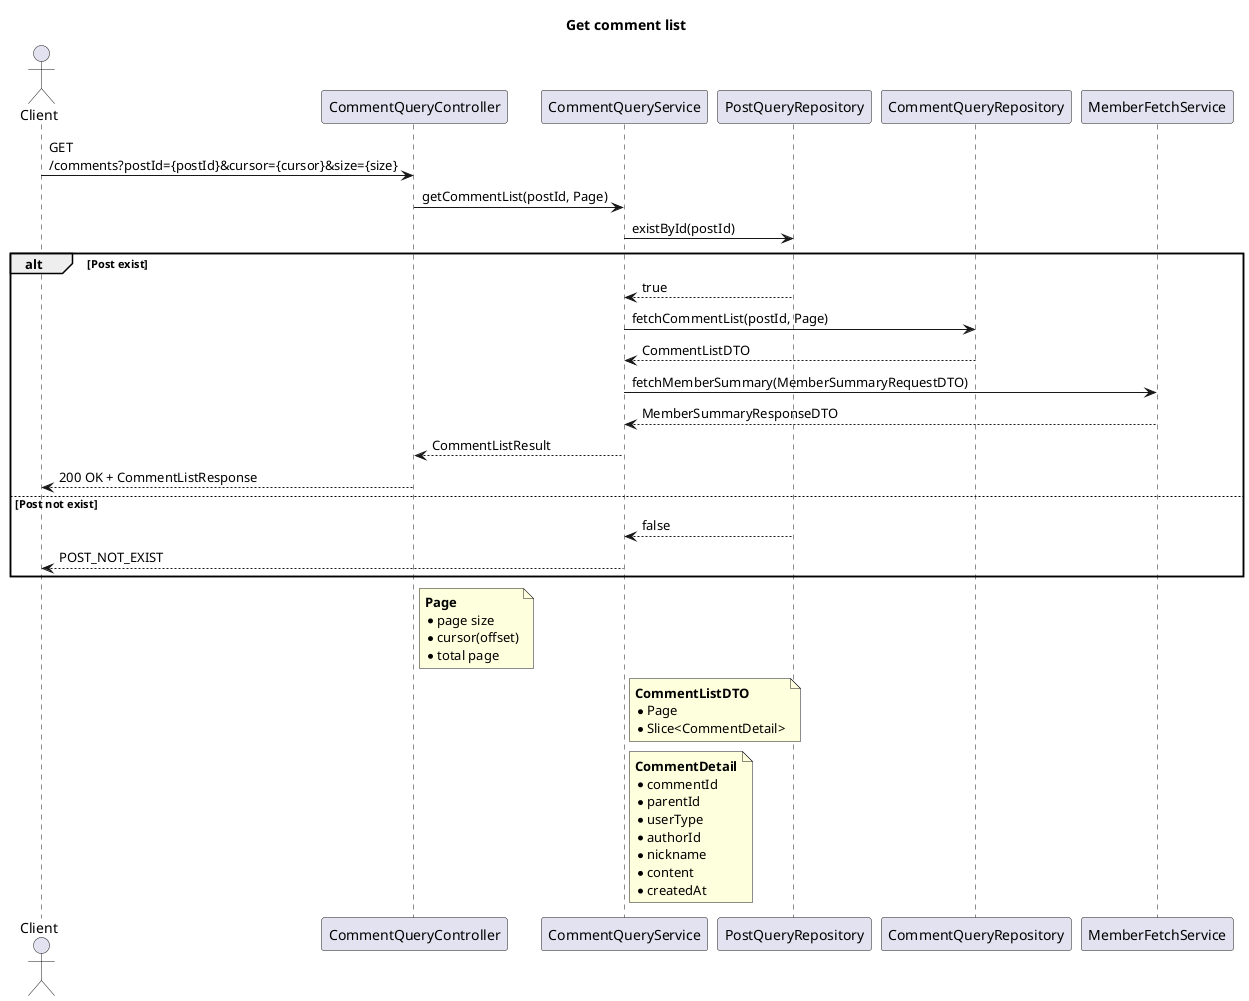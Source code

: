@startuml getCommentListSeq
title Get comment list

actor Client
participant CommentQueryController
participant CommentQueryService
participant PostQueryRepository
participant CommentQueryRepository
participant MemberFetchService

Client -> CommentQueryController : GET\n/comments?postId={postId}&cursor={cursor}&size={size}
CommentQueryController -> CommentQueryService : getCommentList(postId, Page)

CommentQueryService -> PostQueryRepository : existById(postId)
alt Post exist
PostQueryRepository --> CommentQueryService : true
CommentQueryService -> CommentQueryRepository : fetchCommentList(postId, Page)
CommentQueryRepository --> CommentQueryService : CommentListDTO
CommentQueryService -> MemberFetchService : fetchMemberSummary(MemberSummaryRequestDTO)
MemberFetchService --> CommentQueryService : MemberSummaryResponseDTO

CommentQueryService --> CommentQueryController : CommentListResult
CommentQueryController --> Client :  200 OK + CommentListResponse

else Post not exist
PostQueryRepository --> CommentQueryService : false
CommentQueryService --> Client : POST_NOT_EXIST
end

note right of CommentQueryController
<b>Page</b>
* page size
* cursor(offset)
* total page
end note

note right of CommentQueryService
<b>CommentListDTO</b>
* Page
* Slice<CommentDetail>
end note
note right of CommentQueryService
<b>CommentDetail</b>
* commentId
* parentId
* userType
* authorId
* nickname
* content
* createdAt
end note

@enduml
